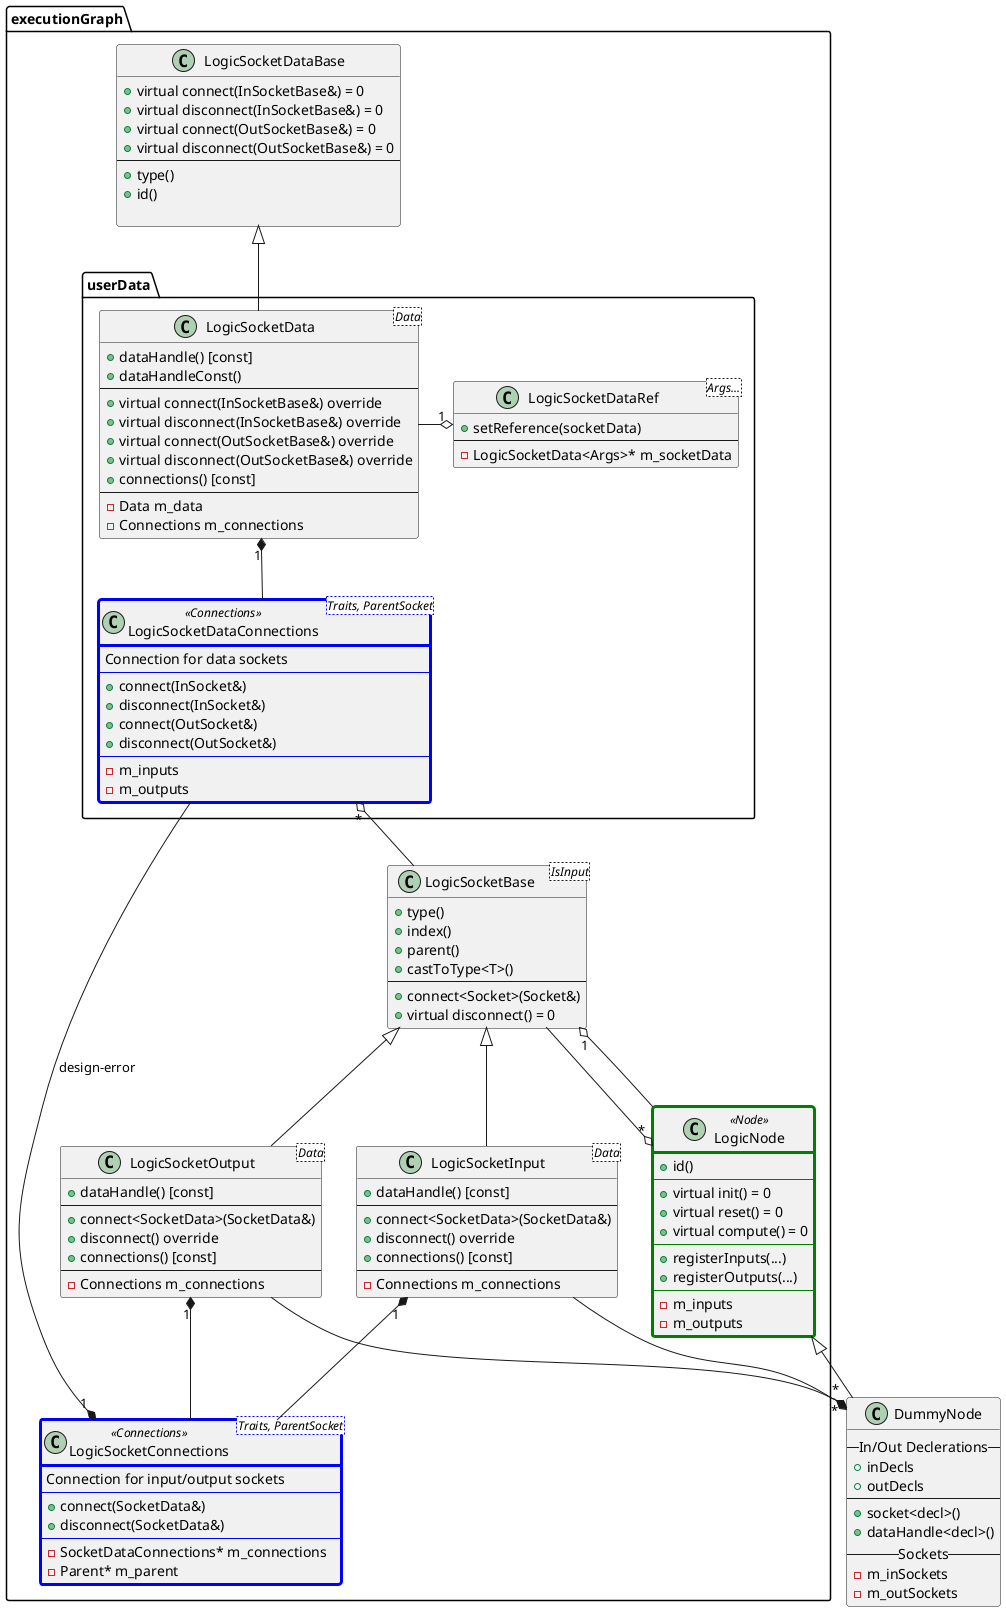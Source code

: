 
@startuml core
set namespaceSeparator ::
skinparam shadowing false
skinparam defaultFontName "Fira Code"

skinparam class{
    BorderColor<< Connections >> Blue
    BorderThickness<< Connections >> 3

    BorderColor<< Node >> Green
    BorderThickness<< Node >> 3
}

class DummyNode{
    --  In/Out Declerations --
    + inDecls
    + outDecls
    --
    + socket<decl>()
    + dataHandle<decl>()
    -- Sockets --
    - m_inSockets
    - m_outSockets
}

namespace executionGraph{

    class LogicNode <<Node>> {
        + id()
        --
        + virtual init() = 0
        + virtual reset() = 0
        + virtual compute() = 0
        --
        + registerInputs(...)
        + registerOutputs(...)
        --
        - m_inputs
        - m_outputs
    }

    class LogicSocketInput<Data> {
        + dataHandle() [const]
        --
        + connect<SocketData>(SocketData&)
        + disconnect() override
        + connections() [const]
        --
        - Connections m_connections
    }

    class LogicSocketOutput<Data> {
        + dataHandle() [const]
        --
        + connect<SocketData>(SocketData&)
        + disconnect() override
        + connections() [const]
        --
        - Connections m_connections
    }

    class LogicSocketBase<IsInput> {
        + type()
        + index()
        + parent()
        + castToType<T>()
        --
        + connect<Socket>(Socket&)
        + virtual disconnect() = 0
    }

    class LogicSocketConnections<Traits, ParentSocket> << Connections >>{
        Connection for input/output sockets
        --
        + connect(SocketData&)
        + disconnect(SocketData&)
        --
        - SocketDataConnections* m_connections
        - Parent* m_parent
    }

    namespace userData{
        class LogicSocketDataConnections<Traits, ParentSocket> << Connections >> {
            Connection for data sockets
            --
            + connect(InSocket&)
            + disconnect(InSocket&)
            + connect(OutSocket&)
            + disconnect(OutSocket&)
            --
            - m_inputs
            - m_outputs
        }

        class LogicSocketData<Data>{
            + dataHandle() [const]
            + dataHandleConst()
            --
            + virtual connect(InSocketBase&) override
            + virtual disconnect(InSocketBase&) override
            + virtual connect(OutSocketBase&) override
            + virtual disconnect(OutSocketBase&) override
            + connections() [const]
            --
            - Data m_data
            - Connections m_connections
        }


        class LogicSocketDataRef<Args...>{
            + setReference(socketData)
            --
            - LogicSocketData<Args>* m_socketData
        }

    }

    class LogicSocketDataBase{
        + virtual connect(InSocketBase&) = 0
        + virtual disconnect(InSocketBase&) = 0
        + virtual connect(OutSocketBase&) = 0
        + virtual disconnect(OutSocketBase&) = 0
        --
        + type()
        + id()

    }
}

DummyNode -up-|> executionGraph::LogicNode

executionGraph::LogicSocketInput -up-|> executionGraph::LogicSocketBase
executionGraph::LogicSocketOutput -up-|> executionGraph::LogicSocketBase

executionGraph::LogicNode "*" o-up- executionGraph::LogicSocketBase 

' executionGraph::LogicSocketBase -[hidden]-> executionGraph::userData::LogicSocketData
' executionGraph::LogicSocketBase -up[hidden]-> executionGraph::userData::LogicSocketData


DummyNode "*" *-up- executionGraph::LogicSocketInput
DummyNode "*" *-up- executionGraph::LogicSocketOutput

executionGraph::LogicSocketInput "1" *-- executionGraph::LogicSocketConnections
executionGraph::LogicSocketOutput "1" *-- executionGraph::LogicSocketConnections

executionGraph::LogicSocketBase "1" o-down- executionGraph::LogicNode

executionGraph::userData::LogicSocketData -up-|> executionGraph::LogicSocketDataBase
executionGraph::userData::LogicSocketDataConnections "*" o-down- executionGraph::LogicSocketBase
executionGraph::userData::LogicSocketData -right-o "1" executionGraph::userData::LogicSocketDataRef
executionGraph::userData::LogicSocketData "1" *-down- executionGraph::userData::LogicSocketDataConnections

executionGraph::LogicSocketConnections "1" *-- executionGraph::userData::LogicSocketDataConnections : design-error

@enduml